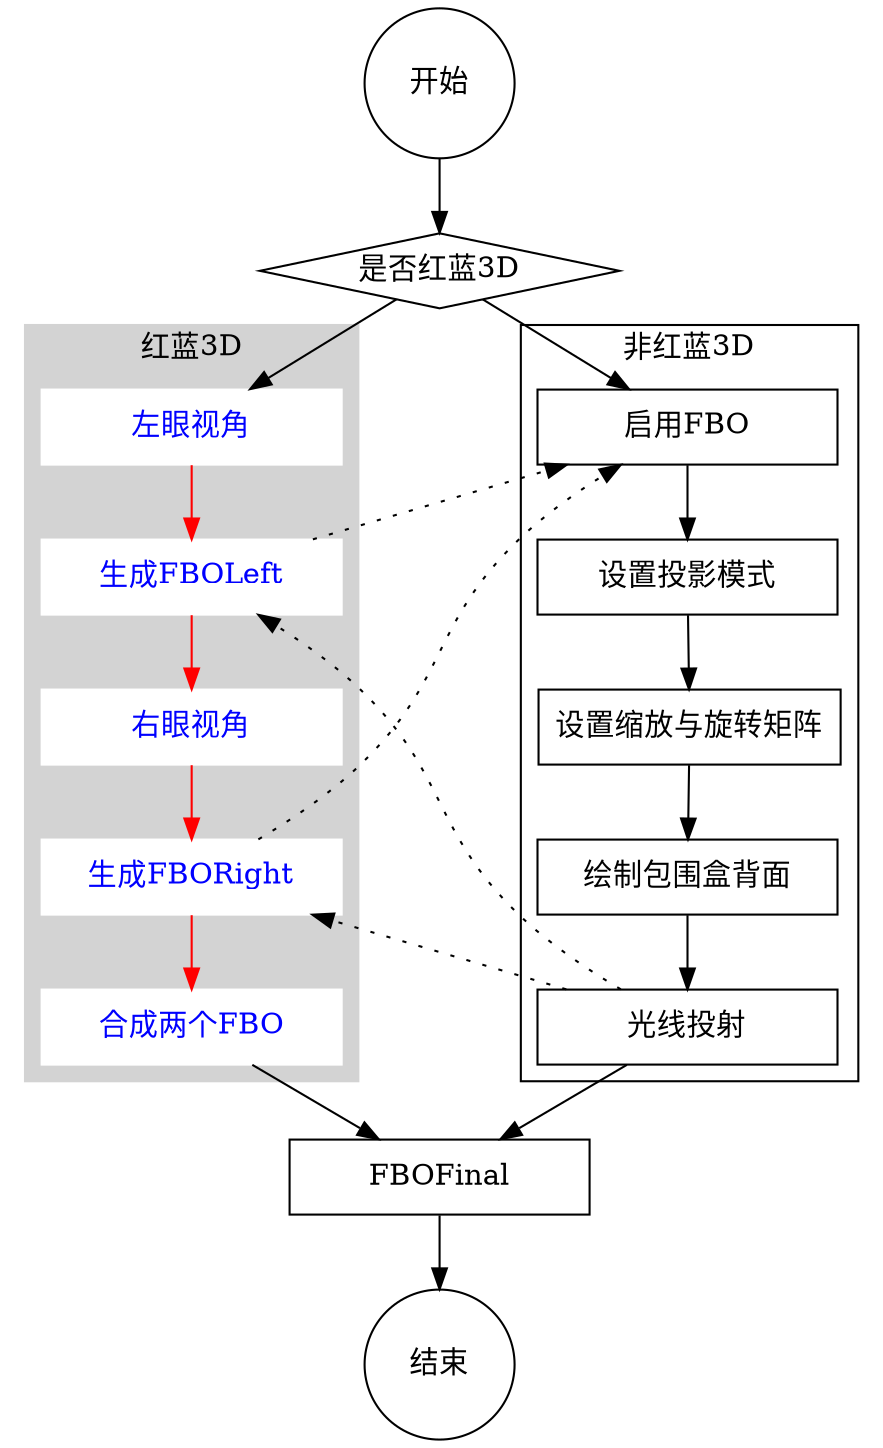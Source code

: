 digraph G {
        node[shape=box,width=2];
        subgraph cluster_0 {
                style=filled;
                node [style=filled,color=white,fontcolor=blue];
                label="红蓝3D";
                color=lightgray;
                左眼视角 -> 生成FBOLeft -> 右眼视角 -> 生成FBORight -> 合成两个FBO[color=red];
        }
        subgraph cluster_1 {
                启用FBO-> 设置投影模式 -> 设置缩放与旋转矩阵 -> 绘制包围盒背面 -> 光线投射;
                label="非红蓝3D";
                color=black;
        }
        开始 -> 是否红蓝3D;
        FBOFinal -> 结束;

        是否红蓝3D -> 左眼视角;
        是否红蓝3D -> 启用FBO;
        合成两个FBO -> FBOFinal;
        光线投射 -> FBOFinal;

        生成FBOLeft -> 启用FBO[style=dotted];
        生成FBORight -> 启用FBO[style=dotted];
        光线投射 -> 生成FBOLeft[style=dotted];
        光线投射 -> 生成FBORight[style=dotted];

        是否红蓝3D[shape=diamond];
        开始[shape=circle,width=1];
        结束[shape=circle,width=1];
}